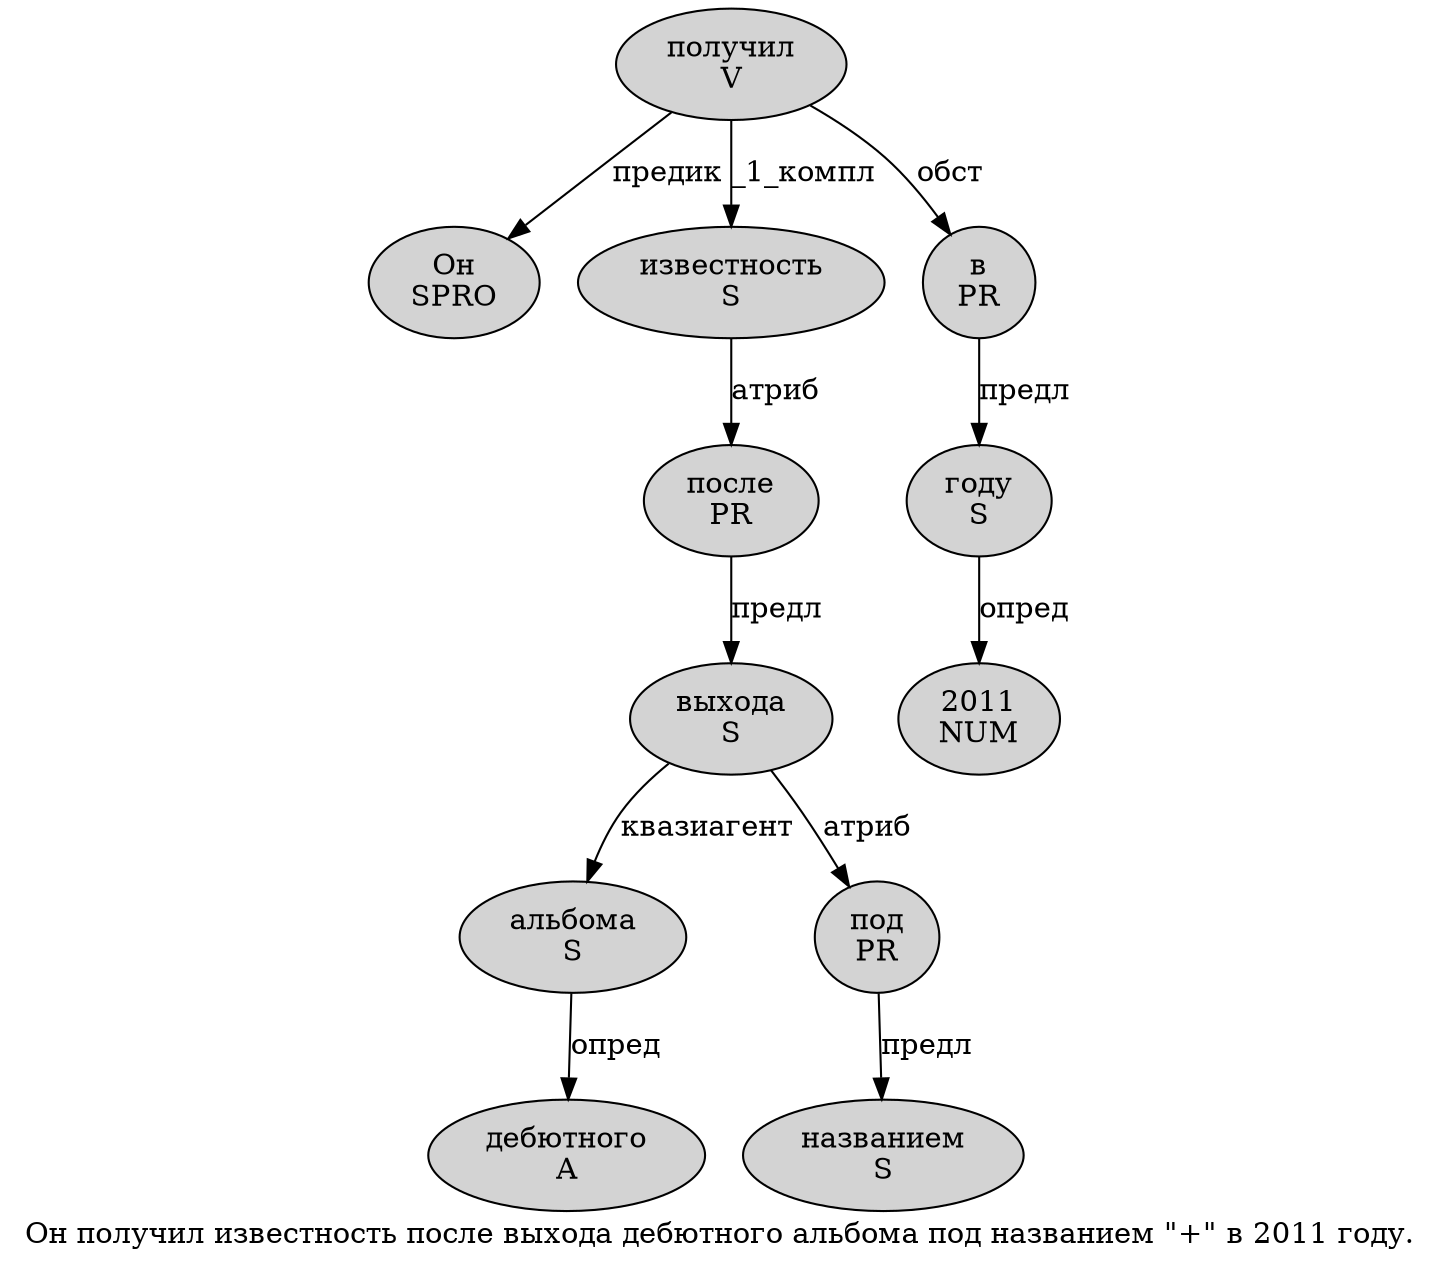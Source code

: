 digraph SENTENCE_1279 {
	graph [label="Он получил известность после выхода дебютного альбома под названием \"+\" в 2011 году."]
	node [style=filled]
		0 [label="Он
SPRO" color="" fillcolor=lightgray penwidth=1 shape=ellipse]
		1 [label="получил
V" color="" fillcolor=lightgray penwidth=1 shape=ellipse]
		2 [label="известность
S" color="" fillcolor=lightgray penwidth=1 shape=ellipse]
		3 [label="после
PR" color="" fillcolor=lightgray penwidth=1 shape=ellipse]
		4 [label="выхода
S" color="" fillcolor=lightgray penwidth=1 shape=ellipse]
		5 [label="дебютного
A" color="" fillcolor=lightgray penwidth=1 shape=ellipse]
		6 [label="альбома
S" color="" fillcolor=lightgray penwidth=1 shape=ellipse]
		7 [label="под
PR" color="" fillcolor=lightgray penwidth=1 shape=ellipse]
		8 [label="названием
S" color="" fillcolor=lightgray penwidth=1 shape=ellipse]
		12 [label="в
PR" color="" fillcolor=lightgray penwidth=1 shape=ellipse]
		13 [label="2011
NUM" color="" fillcolor=lightgray penwidth=1 shape=ellipse]
		14 [label="году
S" color="" fillcolor=lightgray penwidth=1 shape=ellipse]
			12 -> 14 [label="предл"]
			3 -> 4 [label="предл"]
			1 -> 0 [label="предик"]
			1 -> 2 [label="_1_компл"]
			1 -> 12 [label="обст"]
			6 -> 5 [label="опред"]
			2 -> 3 [label="атриб"]
			4 -> 6 [label="квазиагент"]
			4 -> 7 [label="атриб"]
			14 -> 13 [label="опред"]
			7 -> 8 [label="предл"]
}